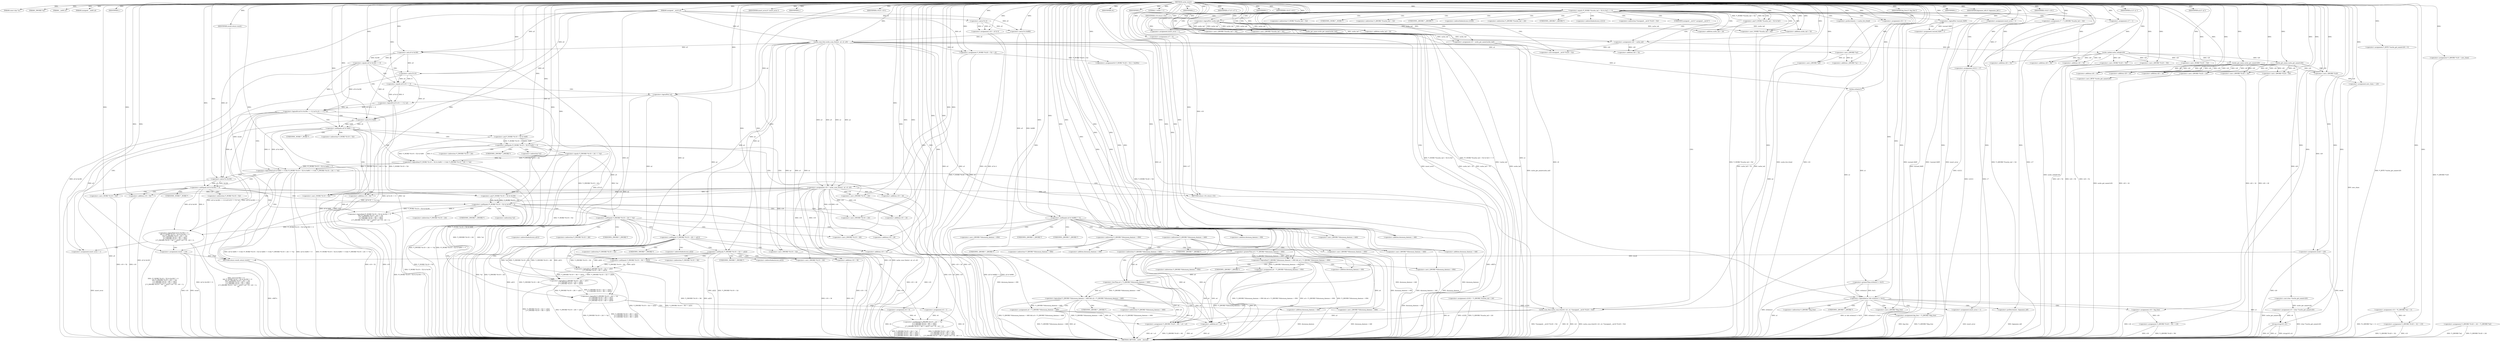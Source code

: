 digraph cache_insert {  
"1000113" [label = "(METHOD,cache_insert)" ]
"1000561" [label = "(METHOD_RETURN,__int64 __fastcall)" ]
"1000114" [label = "(PARAM,const char *a1)" ]
"1000115" [label = "(PARAM,_DWORD *a2)" ]
"1000116" [label = "(PARAM,__int64 a3)" ]
"1000117" [label = "(PARAM,unsigned __int64 a4)" ]
"1000118" [label = "(PARAM,unsigned __int16 a5)" ]
"1000132" [label = "(IDENTIFIER,L,)" ]
"1000133" [label = "(<operator>.assignment,v16 = a5 & 4)" ]
"1000135" [label = "(<operator>.and,a5 & 4)" ]
"1000138" [label = "(<operator>.assignment,v17 = 0)" ]
"1000142" [label = "(<operator>.notEquals,(a5 & 0x980) != 0)" ]
"1000143" [label = "(<operator>.and,a5 & 0x980)" ]
"1000149" [label = "(<operator>.logicalAnd,*(_QWORD *)(dnsmasq_daemon + 456) && a4 > *(_QWORD *)(dnsmasq_daemon + 456))" ]
"1000151" [label = "(<operator>.cast,(_QWORD *)(dnsmasq_daemon + 456))" ]
"1000153" [label = "(<operator>.addition,dnsmasq_daemon + 456)" ]
"1000156" [label = "(<operator>.greaterThan,a4 > *(_QWORD *)(dnsmasq_daemon + 456))" ]
"1000159" [label = "(<operator>.cast,(_QWORD *)(dnsmasq_daemon + 456))" ]
"1000161" [label = "(<operator>.addition,dnsmasq_daemon + 456)" ]
"1000164" [label = "(<operator>.assignment,a4 = *(_QWORD *)(dnsmasq_daemon + 456))" ]
"1000167" [label = "(<operator>.cast,(_QWORD *)(dnsmasq_daemon + 456))" ]
"1000169" [label = "(<operator>.addition,dnsmasq_daemon + 456)" ]
"1000173" [label = "(<operator>.logicalAnd,*(_QWORD *)(dnsmasq_daemon + 448) && a4 < *(_QWORD *)(dnsmasq_daemon + 448))" ]
"1000175" [label = "(<operator>.cast,(_QWORD *)(dnsmasq_daemon + 448))" ]
"1000177" [label = "(<operator>.addition,dnsmasq_daemon + 448)" ]
"1000180" [label = "(<operator>.lessThan,a4 < *(_QWORD *)(dnsmasq_daemon + 448))" ]
"1000183" [label = "(<operator>.cast,(_QWORD *)(dnsmasq_daemon + 448))" ]
"1000185" [label = "(<operator>.addition,dnsmasq_daemon + 448)" ]
"1000188" [label = "(<operator>.assignment,a4 = *(_QWORD *)(dnsmasq_daemon + 448))" ]
"1000191" [label = "(<operator>.cast,(_QWORD *)(dnsmasq_daemon + 448))" ]
"1000193" [label = "(<operator>.addition,dnsmasq_daemon + 448)" ]
"1000197" [label = "(IDENTIFIER,insert_error,if ( insert_error ))" ]
"1000198" [label = "(IDENTIFIER,L,)" ]
"1000199" [label = "(<operator>.assignment,v19 = cache_scan_free(a1, a2, a3, a5))" ]
"1000201" [label = "(cache_scan_free,cache_scan_free(a1, a2, a3, a5))" ]
"1000207" [label = "(IDENTIFIER,v19,if ( v19 ))" ]
"1000210" [label = "(<operator>.logicalOr,(a5 & 0x180) == 0 || (a5 & 8) == 0 || !a2)" ]
"1000211" [label = "(<operator>.equals,(a5 & 0x180) == 0)" ]
"1000212" [label = "(<operator>.and,a5 & 0x180)" ]
"1000216" [label = "(<operator>.logicalOr,(a5 & 8) == 0 || !a2)" ]
"1000217" [label = "(<operator>.equals,(a5 & 8) == 0)" ]
"1000218" [label = "(<operator>.and,a5 & 8)" ]
"1000222" [label = "(<operator>.logicalNot,!a2)" ]
"1000226" [label = "(<operator>.logicalAnd,(a5 & 0x80) != 0 && (*(_WORD *)(v19 + 52) & 0x80) != 0 && *(_DWORD *)(v19 + 24) == *a2)" ]
"1000227" [label = "(<operator>.notEquals,(a5 & 0x80) != 0)" ]
"1000228" [label = "(<operator>.and,a5 & 0x80)" ]
"1000232" [label = "(<operator>.logicalAnd,(*(_WORD *)(v19 + 52) & 0x80) != 0 && *(_DWORD *)(v19 + 24) == *a2)" ]
"1000233" [label = "(<operator>.notEquals,(*(_WORD *)(v19 + 52) & 0x80) != 0)" ]
"1000234" [label = "(<operator>.and,*(_WORD *)(v19 + 52) & 0x80)" ]
"1000236" [label = "(<operator>.cast,(_WORD *)(v19 + 52))" ]
"1000238" [label = "(<operator>.addition,v19 + 52)" ]
"1000243" [label = "(<operator>.equals,*(_DWORD *)(v19 + 24) == *a2)" ]
"1000245" [label = "(<operator>.cast,(_DWORD *)(v19 + 24))" ]
"1000247" [label = "(<operator>.addition,v19 + 24)" ]
"1000252" [label = "(RETURN,return v19;,return v19;)" ]
"1000253" [label = "(IDENTIFIER,v19,return v19;)" ]
"1000255" [label = "(<operator>.logicalAnd,(a5 & 0x100) != 0\n      && (*(_WORD *)(v19 + 52) & 0x100) != 0\n      && (*(_DWORD *)(v19 + 24) != *a2\n       || *(_DWORD *)(v19 + 28) != a2[1]\n       || *(_DWORD *)(v19 + 32) != a2[2]\n       || *(_DWORD *)(v19 + 36) != a2[3] ? (v6 = 0) : (v6 = 1),\n          v6))" ]
"1000256" [label = "(<operator>.notEquals,(a5 & 0x100) != 0)" ]
"1000257" [label = "(<operator>.and,a5 & 0x100)" ]
"1000261" [label = "(<operator>.logicalAnd,(*(_WORD *)(v19 + 52) & 0x100) != 0\n      && (*(_DWORD *)(v19 + 24) != *a2\n       || *(_DWORD *)(v19 + 28) != a2[1]\n       || *(_DWORD *)(v19 + 32) != a2[2]\n       || *(_DWORD *)(v19 + 36) != a2[3] ? (v6 = 0) : (v6 = 1),\n          v6))" ]
"1000262" [label = "(<operator>.notEquals,(*(_WORD *)(v19 + 52) & 0x100) != 0)" ]
"1000263" [label = "(<operator>.and,*(_WORD *)(v19 + 52) & 0x100)" ]
"1000265" [label = "(<operator>.cast,(_WORD *)(v19 + 52))" ]
"1000267" [label = "(<operator>.addition,v19 + 52)" ]
"1000273" [label = "(<operator>.conditional,*(_DWORD *)(v19 + 24) != *a2\n       || *(_DWORD *)(v19 + 28) != a2[1]\n       || *(_DWORD *)(v19 + 32) != a2[2]\n       || *(_DWORD *)(v19 + 36) != a2[3] ? (v6 = 0) : (v6 = 1))" ]
"1000274" [label = "(<operator>.logicalOr,*(_DWORD *)(v19 + 24) != *a2\n       || *(_DWORD *)(v19 + 28) != a2[1]\n       || *(_DWORD *)(v19 + 32) != a2[2]\n       || *(_DWORD *)(v19 + 36) != a2[3])" ]
"1000275" [label = "(<operator>.notEquals,*(_DWORD *)(v19 + 24) != *a2)" ]
"1000277" [label = "(<operator>.cast,(_DWORD *)(v19 + 24))" ]
"1000279" [label = "(<operator>.addition,v19 + 24)" ]
"1000284" [label = "(<operator>.logicalOr,*(_DWORD *)(v19 + 28) != a2[1]\n       || *(_DWORD *)(v19 + 32) != a2[2]\n       || *(_DWORD *)(v19 + 36) != a2[3])" ]
"1000285" [label = "(<operator>.notEquals,*(_DWORD *)(v19 + 28) != a2[1])" ]
"1000287" [label = "(<operator>.cast,(_DWORD *)(v19 + 28))" ]
"1000289" [label = "(<operator>.addition,v19 + 28)" ]
"1000295" [label = "(<operator>.logicalOr,*(_DWORD *)(v19 + 32) != a2[2]\n       || *(_DWORD *)(v19 + 36) != a2[3])" ]
"1000296" [label = "(<operator>.notEquals,*(_DWORD *)(v19 + 32) != a2[2])" ]
"1000298" [label = "(<operator>.cast,(_DWORD *)(v19 + 32))" ]
"1000300" [label = "(<operator>.addition,v19 + 32)" ]
"1000306" [label = "(<operator>.notEquals,*(_DWORD *)(v19 + 36) != a2[3])" ]
"1000308" [label = "(<operator>.cast,(_DWORD *)(v19 + 36))" ]
"1000310" [label = "(<operator>.addition,v19 + 36)" ]
"1000316" [label = "(<operator>.assignment,v6 = 0)" ]
"1000319" [label = "(<operator>.assignment,v6 = 1)" ]
"1000322" [label = "(IDENTIFIER,v6,)" ]
"1000324" [label = "(<operator>.assignment,result = v19)" ]
"1000330" [label = "(<operator>.assignment,insert_error = 1)" ]
"1000333" [label = "(IDENTIFIER,L,)" ]
"1000337" [label = "(LITERAL,1,while ( 1 ))" ]
"1000339" [label = "(<operator>.assignment,v20 = cache_tail)" ]
"1000343" [label = "(<operator>.logicalNot,!cache_tail)" ]
"1000346" [label = "(<operator>.assignment,insert_error = 1)" ]
"1000349" [label = "(IDENTIFIER,L,)" ]
"1000351" [label = "(<operator>.equals,(*(_WORD *)(cache_tail + 52) & 0xC) == 0)" ]
"1000352" [label = "(<operator>.and,*(_WORD *)(cache_tail + 52) & 0xC)" ]
"1000354" [label = "(<operator>.cast,(_WORD *)(cache_tail + 52))" ]
"1000356" [label = "(<operator>.addition,cache_tail + 52)" ]
"1000363" [label = "(IDENTIFIER,v17,if ( v17 ))" ]
"1000366" [label = "(<operator>.logicalNot,!warned_9285)" ]
"1000369" [label = "(<operator>.assignment,warned_9285 = 1)" ]
"1000372" [label = "(<operator>.assignment,insert_error = 1)" ]
"1000375" [label = "(IDENTIFIER,L,)" ]
"1000377" [label = "(IDENTIFIER,v16,if ( v16 ))" ]
"1000379" [label = "(<operator>.assignment,v7 = *(_QWORD *)(cache_tail + 32))" ]
"1000382" [label = "(<operator>.cast,(_QWORD *)(cache_tail + 32))" ]
"1000384" [label = "(<operator>.addition,cache_tail + 32)" ]
"1000387" [label = "(<operator>.assignment,v21[0] = *(_QWORD *)(cache_tail + 24))" ]
"1000392" [label = "(<operator>.cast,(_QWORD *)(cache_tail + 24))" ]
"1000394" [label = "(<operator>.addition,cache_tail + 24)" ]
"1000397" [label = "(<operator>.assignment,v21[1] = v7)" ]
"1000402" [label = "(<operator>.assignment,v17 = 1)" ]
"1000405" [label = "(<operator>.assignment,v8 = cache_get_name(cache_tail))" ]
"1000407" [label = "(cache_get_name,cache_get_name(cache_tail))" ]
"1000409" [label = "(cache_scan_free,cache_scan_free(v8, v21, a3, *(unsigned __int16 *)(v20 + 52)))" ]
"1000414" [label = "(<operator>.cast,(unsigned __int16 *)(v20 + 52))" ]
"1000416" [label = "(<operator>.addition,v20 + 52)" ]
"1000419" [label = "(<operator>.preIncrement,++cache_live_freed)" ]
"1000423" [label = "(<operator>.assignment,v16 = 1)" ]
"1000427" [label = "(<operator>.logicalAnd,a1 && strlen(a1) > 0x31)" ]
"1000429" [label = "(<operator>.greaterThan,strlen(a1) > 0x31)" ]
"1000430" [label = "(strlen,strlen(a1))" ]
"1000435" [label = "(IDENTIFIER,big_free,if ( big_free ))" ]
"1000437" [label = "(<operator>.assignment,v18 = big_free)" ]
"1000440" [label = "(<operator>.assignment,big_free = *(_QWORD *)big_free)" ]
"1000443" [label = "(<operator>.cast,(_QWORD *)big_free)" ]
"1000449" [label = "(<operator>.assignment,insert_error = 1)" ]
"1000452" [label = "(IDENTIFIER,L,)" ]
"1000454" [label = "(IDENTIFIER,bignames_left,if ( bignames_left ))" ]
"1000455" [label = "(<operator>.preDecrement,--bignames_left)" ]
"1000457" [label = "(cache_unlink,cache_unlink(v20))" ]
"1000459" [label = "(<operator>.assignment,*(_WORD *)(v20 + 52) = a5)" ]
"1000461" [label = "(<operator>.cast,(_WORD *)(v20 + 52))" ]
"1000463" [label = "(<operator>.addition,v20 + 52)" ]
"1000468" [label = "(IDENTIFIER,v18,if ( v18 ))" ]
"1000470" [label = "(<operator>.assignment,*(_QWORD *)(v20 + 56) = v18)" ]
"1000472" [label = "(<operator>.cast,(_QWORD *)(v20 + 56))" ]
"1000474" [label = "(<operator>.addition,v20 + 56)" ]
"1000478" [label = "(<operators>.assignmentOr,*(_WORD *)(v20 + 52) |= 0x200u)" ]
"1000480" [label = "(<operator>.cast,(_WORD *)(v20 + 52))" ]
"1000482" [label = "(<operator>.addition,v20 + 52)" ]
"1000487" [label = "(IDENTIFIER,a1,if ( a1 ))" ]
"1000489" [label = "(<operator>.assignment,v9 = (char *)cache_get_name(v20))" ]
"1000491" [label = "(<operator>.cast,(char *)cache_get_name(v20))" ]
"1000493" [label = "(cache_get_name,cache_get_name(v20))" ]
"1000495" [label = "(strcpy,strcpy(v9, a1))" ]
"1000500" [label = "(<operator>.assignment,*(_BYTE *)cache_get_name(v20) = 0)" ]
"1000502" [label = "(<operator>.cast,(_BYTE *)cache_get_name(v20))" ]
"1000504" [label = "(cache_get_name,cache_get_name(v20))" ]
"1000508" [label = "(IDENTIFIER,a2,if ( a2 ))" ]
"1000510" [label = "(<operator>.assignment,v10 = *((_QWORD *)a2 + 1))" ]
"1000513" [label = "(<operator>.addition,(_QWORD *)a2 + 1)" ]
"1000514" [label = "(<operator>.cast,(_QWORD *)a2)" ]
"1000518" [label = "(<operator>.assignment,*(_QWORD *)(v20 + 24) = *(_QWORD *)a2)" ]
"1000520" [label = "(<operator>.cast,(_QWORD *)(v20 + 24))" ]
"1000522" [label = "(<operator>.addition,v20 + 24)" ]
"1000526" [label = "(<operator>.cast,(_QWORD *)a2)" ]
"1000529" [label = "(<operator>.assignment,*(_QWORD *)(v20 + 32) = v10)" ]
"1000531" [label = "(<operator>.cast,(_QWORD *)(v20 + 32))" ]
"1000533" [label = "(<operator>.addition,v20 + 32)" ]
"1000537" [label = "(<operator>.assignment,*(_QWORD *)(v20 + 40) = a4 + a3)" ]
"1000539" [label = "(<operator>.cast,(_QWORD *)(v20 + 40))" ]
"1000541" [label = "(<operator>.addition,v20 + 40)" ]
"1000544" [label = "(<operator>.addition,a4 + a3)" ]
"1000547" [label = "(<operator>.assignment,*(_QWORD *)v20 = new_chain)" ]
"1000549" [label = "(<operator>.cast,(_QWORD *)v20)" ]
"1000553" [label = "(<operator>.assignment,new_chain = v20)" ]
"1000556" [label = "(<operator>.assignment,result = v20)" ]
"1000559" [label = "(RETURN,return result;,return result;)" ]
"1000560" [label = "(IDENTIFIER,result,return result;)" ]
"1000150" [label = "(<operator>.indirection,*(_QWORD *)(dnsmasq_daemon + 456))" ]
"1000152" [label = "(UNKNOWN,_QWORD *,_QWORD *)" ]
"1000158" [label = "(<operator>.indirection,*(_QWORD *)(dnsmasq_daemon + 456))" ]
"1000160" [label = "(UNKNOWN,_QWORD *,_QWORD *)" ]
"1000166" [label = "(<operator>.indirection,*(_QWORD *)(dnsmasq_daemon + 456))" ]
"1000168" [label = "(UNKNOWN,_QWORD *,_QWORD *)" ]
"1000174" [label = "(<operator>.indirection,*(_QWORD *)(dnsmasq_daemon + 448))" ]
"1000176" [label = "(UNKNOWN,_QWORD *,_QWORD *)" ]
"1000182" [label = "(<operator>.indirection,*(_QWORD *)(dnsmasq_daemon + 448))" ]
"1000184" [label = "(UNKNOWN,_QWORD *,_QWORD *)" ]
"1000190" [label = "(<operator>.indirection,*(_QWORD *)(dnsmasq_daemon + 448))" ]
"1000192" [label = "(UNKNOWN,_QWORD *,_QWORD *)" ]
"1000235" [label = "(<operator>.indirection,*(_WORD *)(v19 + 52))" ]
"1000237" [label = "(UNKNOWN,_WORD *,_WORD *)" ]
"1000244" [label = "(<operator>.indirection,*(_DWORD *)(v19 + 24))" ]
"1000246" [label = "(UNKNOWN,_DWORD *,_DWORD *)" ]
"1000250" [label = "(<operator>.indirection,*a2)" ]
"1000264" [label = "(<operator>.indirection,*(_WORD *)(v19 + 52))" ]
"1000266" [label = "(UNKNOWN,_WORD *,_WORD *)" ]
"1000276" [label = "(<operator>.indirection,*(_DWORD *)(v19 + 24))" ]
"1000278" [label = "(UNKNOWN,_DWORD *,_DWORD *)" ]
"1000282" [label = "(<operator>.indirection,*a2)" ]
"1000286" [label = "(<operator>.indirection,*(_DWORD *)(v19 + 28))" ]
"1000288" [label = "(UNKNOWN,_DWORD *,_DWORD *)" ]
"1000292" [label = "(<operator>.indirectIndexAccess,a2[1])" ]
"1000297" [label = "(<operator>.indirection,*(_DWORD *)(v19 + 32))" ]
"1000299" [label = "(UNKNOWN,_DWORD *,_DWORD *)" ]
"1000303" [label = "(<operator>.indirectIndexAccess,a2[2])" ]
"1000307" [label = "(<operator>.indirection,*(_DWORD *)(v19 + 36))" ]
"1000309" [label = "(UNKNOWN,_DWORD *,_DWORD *)" ]
"1000313" [label = "(<operator>.indirectIndexAccess,a2[3])" ]
"1000353" [label = "(<operator>.indirection,*(_WORD *)(cache_tail + 52))" ]
"1000355" [label = "(UNKNOWN,_WORD *,_WORD *)" ]
"1000381" [label = "(<operator>.indirection,*(_QWORD *)(cache_tail + 32))" ]
"1000383" [label = "(UNKNOWN,_QWORD *,_QWORD *)" ]
"1000388" [label = "(<operator>.indirectIndexAccess,v21[0])" ]
"1000391" [label = "(<operator>.indirection,*(_QWORD *)(cache_tail + 24))" ]
"1000393" [label = "(UNKNOWN,_QWORD *,_QWORD *)" ]
"1000398" [label = "(<operator>.indirectIndexAccess,v21[1])" ]
"1000413" [label = "(<operator>.indirection,*(unsigned __int16 *)(v20 + 52))" ]
"1000415" [label = "(UNKNOWN,unsigned __int16 *,unsigned __int16 *)" ]
"1000442" [label = "(<operator>.indirection,*(_QWORD *)big_free)" ]
"1000444" [label = "(UNKNOWN,_QWORD *,_QWORD *)" ]
  "1000559" -> "1000561"  [ label = "DDG: <RET>"] 
  "1000252" -> "1000561"  [ label = "DDG: <RET>"] 
  "1000211" -> "1000561"  [ label = "DDG: a5 & 0x180"] 
  "1000180" -> "1000561"  [ label = "DDG: a4"] 
  "1000529" -> "1000561"  [ label = "DDG: *(_QWORD *)(v20 + 32)"] 
  "1000287" -> "1000561"  [ label = "DDG: v19 + 28"] 
  "1000232" -> "1000561"  [ label = "DDG: *(_DWORD *)(v19 + 24) == *a2"] 
  "1000159" -> "1000561"  [ label = "DDG: dnsmasq_daemon + 456"] 
  "1000265" -> "1000561"  [ label = "DDG: v19 + 52"] 
  "1000217" -> "1000561"  [ label = "DDG: a5 & 8"] 
  "1000142" -> "1000561"  [ label = "DDG: a5 & 0x980"] 
  "1000470" -> "1000561"  [ label = "DDG: v18"] 
  "1000495" -> "1000561"  [ label = "DDG: strcpy(v9, a1)"] 
  "1000193" -> "1000561"  [ label = "DDG: dnsmasq_daemon"] 
  "1000531" -> "1000561"  [ label = "DDG: v20 + 32"] 
  "1000423" -> "1000561"  [ label = "DDG: v16"] 
  "1000392" -> "1000561"  [ label = "DDG: cache_tail + 24"] 
  "1000199" -> "1000561"  [ label = "DDG: v19"] 
  "1000284" -> "1000561"  [ label = "DDG: *(_DWORD *)(v19 + 32) != a2[2]\n       || *(_DWORD *)(v19 + 36) != a2[3]"] 
  "1000529" -> "1000561"  [ label = "DDG: v10"] 
  "1000405" -> "1000561"  [ label = "DDG: cache_get_name(cache_tail)"] 
  "1000351" -> "1000561"  [ label = "DDG: *(_WORD *)(cache_tail + 52) & 0xC"] 
  "1000201" -> "1000561"  [ label = "DDG: a2"] 
  "1000138" -> "1000561"  [ label = "DDG: v17"] 
  "1000306" -> "1000561"  [ label = "DDG: *(_DWORD *)(v19 + 36)"] 
  "1000495" -> "1000561"  [ label = "DDG: v9"] 
  "1000518" -> "1000561"  [ label = "DDG: *(_QWORD *)a2"] 
  "1000222" -> "1000561"  [ label = "DDG: a2"] 
  "1000324" -> "1000561"  [ label = "DDG: result"] 
  "1000188" -> "1000561"  [ label = "DDG: a4"] 
  "1000164" -> "1000561"  [ label = "DDG: *(_QWORD *)(dnsmasq_daemon + 456)"] 
  "1000243" -> "1000561"  [ label = "DDG: *(_DWORD *)(v19 + 24)"] 
  "1000419" -> "1000561"  [ label = "DDG: cache_live_freed"] 
  "1000238" -> "1000561"  [ label = "DDG: v19"] 
  "1000510" -> "1000561"  [ label = "DDG: *((_QWORD *)a2 + 1)"] 
  "1000352" -> "1000561"  [ label = "DDG: *(_WORD *)(cache_tail + 52)"] 
  "1000547" -> "1000561"  [ label = "DDG: *(_QWORD *)v20"] 
  "1000173" -> "1000561"  [ label = "DDG: *(_QWORD *)(dnsmasq_daemon + 448)"] 
  "1000232" -> "1000561"  [ label = "DDG: (*(_WORD *)(v19 + 52) & 0x80) != 0"] 
  "1000537" -> "1000561"  [ label = "DDG: a4 + a3"] 
  "1000537" -> "1000561"  [ label = "DDG: *(_QWORD *)(v20 + 40)"] 
  "1000142" -> "1000561"  [ label = "DDG: (a5 & 0x980) != 0"] 
  "1000212" -> "1000561"  [ label = "DDG: a5"] 
  "1000118" -> "1000561"  [ label = "DDG: a5"] 
  "1000351" -> "1000561"  [ label = "DDG: (*(_WORD *)(cache_tail + 52) & 0xC) == 0"] 
  "1000257" -> "1000561"  [ label = "DDG: a5"] 
  "1000156" -> "1000561"  [ label = "DDG: a4"] 
  "1000177" -> "1000561"  [ label = "DDG: dnsmasq_daemon"] 
  "1000210" -> "1000561"  [ label = "DDG: (a5 & 0x180) == 0"] 
  "1000397" -> "1000561"  [ label = "DDG: v7"] 
  "1000306" -> "1000561"  [ label = "DDG: a2[3]"] 
  "1000216" -> "1000561"  [ label = "DDG: (a5 & 8) == 0"] 
  "1000228" -> "1000561"  [ label = "DDG: a5"] 
  "1000289" -> "1000561"  [ label = "DDG: v19"] 
  "1000480" -> "1000561"  [ label = "DDG: v20 + 52"] 
  "1000233" -> "1000561"  [ label = "DDG: *(_WORD *)(v19 + 52) & 0x80"] 
  "1000255" -> "1000561"  [ label = "DDG: (a5 & 0x100) != 0"] 
  "1000354" -> "1000561"  [ label = "DDG: cache_tail + 52"] 
  "1000319" -> "1000561"  [ label = "DDG: v6"] 
  "1000382" -> "1000561"  [ label = "DDG: cache_tail + 32"] 
  "1000273" -> "1000561"  [ label = "DDG: *(_DWORD *)(v19 + 24) != *a2\n       || *(_DWORD *)(v19 + 28) != a2[1]\n       || *(_DWORD *)(v19 + 32) != a2[2]\n       || *(_DWORD *)(v19 + 36) != a2[3]"] 
  "1000133" -> "1000561"  [ label = "DDG: v16"] 
  "1000544" -> "1000561"  [ label = "DDG: a3"] 
  "1000295" -> "1000561"  [ label = "DDG: *(_DWORD *)(v19 + 32) != a2[2]"] 
  "1000500" -> "1000561"  [ label = "DDG: *(_BYTE *)cache_get_name(v20)"] 
  "1000440" -> "1000561"  [ label = "DDG: *(_QWORD *)big_free"] 
  "1000437" -> "1000561"  [ label = "DDG: v18"] 
  "1000300" -> "1000561"  [ label = "DDG: v19"] 
  "1000387" -> "1000561"  [ label = "DDG: *(_QWORD *)(cache_tail + 24)"] 
  "1000369" -> "1000561"  [ label = "DDG: warned_9285"] 
  "1000457" -> "1000561"  [ label = "DDG: cache_unlink(v20)"] 
  "1000226" -> "1000561"  [ label = "DDG: (a5 & 0x80) != 0 && (*(_WORD *)(v19 + 52) & 0x80) != 0 && *(_DWORD *)(v19 + 24) == *a2"] 
  "1000243" -> "1000561"  [ label = "DDG: *a2"] 
  "1000226" -> "1000561"  [ label = "DDG: (a5 & 0x80) != 0"] 
  "1000151" -> "1000561"  [ label = "DDG: dnsmasq_daemon + 456"] 
  "1000267" -> "1000561"  [ label = "DDG: v19"] 
  "1000556" -> "1000561"  [ label = "DDG: v20"] 
  "1000285" -> "1000561"  [ label = "DDG: a2[1]"] 
  "1000149" -> "1000561"  [ label = "DDG: *(_QWORD *)(dnsmasq_daemon + 456)"] 
  "1000149" -> "1000561"  [ label = "DDG: *(_QWORD *)(dnsmasq_daemon + 456) && a4 > *(_QWORD *)(dnsmasq_daemon + 456)"] 
  "1000173" -> "1000561"  [ label = "DDG: a4 < *(_QWORD *)(dnsmasq_daemon + 448)"] 
  "1000308" -> "1000561"  [ label = "DDG: v19 + 36"] 
  "1000201" -> "1000561"  [ label = "DDG: a3"] 
  "1000275" -> "1000561"  [ label = "DDG: *a2"] 
  "1000245" -> "1000561"  [ label = "DDG: v19 + 24"] 
  "1000520" -> "1000561"  [ label = "DDG: v20 + 24"] 
  "1000188" -> "1000561"  [ label = "DDG: *(_QWORD *)(dnsmasq_daemon + 448)"] 
  "1000526" -> "1000561"  [ label = "DDG: a2"] 
  "1000402" -> "1000561"  [ label = "DDG: v17"] 
  "1000409" -> "1000561"  [ label = "DDG: v8"] 
  "1000262" -> "1000561"  [ label = "DDG: *(_WORD *)(v19 + 52) & 0x100"] 
  "1000449" -> "1000561"  [ label = "DDG: insert_error"] 
  "1000366" -> "1000561"  [ label = "DDG: warned_9285"] 
  "1000226" -> "1000561"  [ label = "DDG: (*(_WORD *)(v19 + 52) & 0x80) != 0 && *(_DWORD *)(v19 + 24) == *a2"] 
  "1000255" -> "1000561"  [ label = "DDG: (a5 & 0x100) != 0\n      && (*(_WORD *)(v19 + 52) & 0x100) != 0\n      && (*(_DWORD *)(v19 + 24) != *a2\n       || *(_DWORD *)(v19 + 28) != a2[1]\n       || *(_DWORD *)(v19 + 32) != a2[2]\n       || *(_DWORD *)(v19 + 36) != a2[3] ? (v6 = 0) : (v6 = 1),\n          v6)"] 
  "1000183" -> "1000561"  [ label = "DDG: dnsmasq_daemon + 448"] 
  "1000216" -> "1000561"  [ label = "DDG: !a2"] 
  "1000191" -> "1000561"  [ label = "DDG: dnsmasq_daemon + 448"] 
  "1000277" -> "1000561"  [ label = "DDG: v19 + 24"] 
  "1000461" -> "1000561"  [ label = "DDG: v20 + 52"] 
  "1000274" -> "1000561"  [ label = "DDG: *(_DWORD *)(v19 + 24) != *a2"] 
  "1000255" -> "1000561"  [ label = "DDG: (*(_WORD *)(v19 + 52) & 0x100) != 0\n      && (*(_DWORD *)(v19 + 24) != *a2\n       || *(_DWORD *)(v19 + 28) != a2[1]\n       || *(_DWORD *)(v19 + 32) != a2[2]\n       || *(_DWORD *)(v19 + 36) != a2[3] ? (v6 = 0) : (v6 = 1),\n          v6)"] 
  "1000247" -> "1000561"  [ label = "DDG: v19"] 
  "1000343" -> "1000561"  [ label = "DDG: !cache_tail"] 
  "1000366" -> "1000561"  [ label = "DDG: !warned_9285"] 
  "1000285" -> "1000561"  [ label = "DDG: *(_DWORD *)(v19 + 28)"] 
  "1000440" -> "1000561"  [ label = "DDG: big_free"] 
  "1000296" -> "1000561"  [ label = "DDG: a2[2]"] 
  "1000539" -> "1000561"  [ label = "DDG: v20 + 40"] 
  "1000310" -> "1000561"  [ label = "DDG: v19"] 
  "1000316" -> "1000561"  [ label = "DDG: v6"] 
  "1000409" -> "1000561"  [ label = "DDG: v21"] 
  "1000256" -> "1000561"  [ label = "DDG: a5 & 0x100"] 
  "1000407" -> "1000561"  [ label = "DDG: cache_tail"] 
  "1000387" -> "1000561"  [ label = "DDG: v21[0]"] 
  "1000518" -> "1000561"  [ label = "DDG: *(_QWORD *)(v20 + 24)"] 
  "1000478" -> "1000561"  [ label = "DDG: *(_WORD *)(v20 + 52)"] 
  "1000489" -> "1000561"  [ label = "DDG: (char *)cache_get_name(v20)"] 
  "1000502" -> "1000561"  [ label = "DDG: cache_get_name(v20)"] 
  "1000397" -> "1000561"  [ label = "DDG: v21[1]"] 
  "1000133" -> "1000561"  [ label = "DDG: a5 & 4"] 
  "1000279" -> "1000561"  [ label = "DDG: v19"] 
  "1000149" -> "1000561"  [ label = "DDG: a4 > *(_QWORD *)(dnsmasq_daemon + 456)"] 
  "1000295" -> "1000561"  [ label = "DDG: *(_DWORD *)(v19 + 36) != a2[3]"] 
  "1000556" -> "1000561"  [ label = "DDG: result"] 
  "1000298" -> "1000561"  [ label = "DDG: v19 + 32"] 
  "1000199" -> "1000561"  [ label = "DDG: cache_scan_free(a1, a2, a3, a5)"] 
  "1000227" -> "1000561"  [ label = "DDG: a5 & 0x80"] 
  "1000273" -> "1000561"  [ label = "DDG: *(_DWORD *)(v19 + 24) != *a2\n       || *(_DWORD *)(v19 + 28) != a2[1]\n       || *(_DWORD *)(v19 + 32) != a2[2]\n       || *(_DWORD *)(v19 + 36) != a2[3] ? (v6 = 0) : (v6 = 1)"] 
  "1000175" -> "1000561"  [ label = "DDG: dnsmasq_daemon + 448"] 
  "1000427" -> "1000561"  [ label = "DDG: a1"] 
  "1000167" -> "1000561"  [ label = "DDG: dnsmasq_daemon + 456"] 
  "1000409" -> "1000561"  [ label = "DDG: cache_scan_free(v8, v21, a3, *(unsigned __int16 *)(v20 + 52))"] 
  "1000346" -> "1000561"  [ label = "DDG: insert_error"] 
  "1000263" -> "1000561"  [ label = "DDG: *(_WORD *)(v19 + 52)"] 
  "1000491" -> "1000561"  [ label = "DDG: cache_get_name(v20)"] 
  "1000553" -> "1000561"  [ label = "DDG: new_chain"] 
  "1000210" -> "1000561"  [ label = "DDG: (a5 & 8) == 0 || !a2"] 
  "1000356" -> "1000561"  [ label = "DDG: cache_tail"] 
  "1000210" -> "1000561"  [ label = "DDG: (a5 & 0x180) == 0 || (a5 & 8) == 0 || !a2"] 
  "1000274" -> "1000561"  [ label = "DDG: *(_DWORD *)(v19 + 28) != a2[1]\n       || *(_DWORD *)(v19 + 32) != a2[2]\n       || *(_DWORD *)(v19 + 36) != a2[3]"] 
  "1000236" -> "1000561"  [ label = "DDG: v19 + 52"] 
  "1000429" -> "1000561"  [ label = "DDG: strlen(a1)"] 
  "1000173" -> "1000561"  [ label = "DDG: *(_QWORD *)(dnsmasq_daemon + 448) && a4 < *(_QWORD *)(dnsmasq_daemon + 448)"] 
  "1000544" -> "1000561"  [ label = "DDG: a4"] 
  "1000495" -> "1000561"  [ label = "DDG: a1"] 
  "1000409" -> "1000561"  [ label = "DDG: *(unsigned __int16 *)(v20 + 52)"] 
  "1000472" -> "1000561"  [ label = "DDG: v20 + 56"] 
  "1000459" -> "1000561"  [ label = "DDG: a5"] 
  "1000324" -> "1000561"  [ label = "DDG: v19"] 
  "1000372" -> "1000561"  [ label = "DDG: insert_error"] 
  "1000275" -> "1000561"  [ label = "DDG: *(_DWORD *)(v19 + 24)"] 
  "1000201" -> "1000561"  [ label = "DDG: a1"] 
  "1000296" -> "1000561"  [ label = "DDG: *(_DWORD *)(v19 + 32)"] 
  "1000261" -> "1000561"  [ label = "DDG: (*(_WORD *)(v19 + 52) & 0x100) != 0"] 
  "1000379" -> "1000561"  [ label = "DDG: *(_QWORD *)(cache_tail + 32)"] 
  "1000455" -> "1000561"  [ label = "DDG: bignames_left"] 
  "1000470" -> "1000561"  [ label = "DDG: *(_QWORD *)(v20 + 56)"] 
  "1000427" -> "1000561"  [ label = "DDG: a1 && strlen(a1) > 0x31"] 
  "1000427" -> "1000561"  [ label = "DDG: strlen(a1) > 0x31"] 
  "1000164" -> "1000561"  [ label = "DDG: a4"] 
  "1000218" -> "1000561"  [ label = "DDG: a5"] 
  "1000185" -> "1000561"  [ label = "DDG: dnsmasq_daemon"] 
  "1000459" -> "1000561"  [ label = "DDG: *(_WORD *)(v20 + 52)"] 
  "1000234" -> "1000561"  [ label = "DDG: *(_WORD *)(v19 + 52)"] 
  "1000284" -> "1000561"  [ label = "DDG: *(_DWORD *)(v19 + 28) != a2[1]"] 
  "1000330" -> "1000561"  [ label = "DDG: insert_error"] 
  "1000113" -> "1000114"  [ label = "DDG: "] 
  "1000113" -> "1000115"  [ label = "DDG: "] 
  "1000113" -> "1000116"  [ label = "DDG: "] 
  "1000113" -> "1000117"  [ label = "DDG: "] 
  "1000113" -> "1000118"  [ label = "DDG: "] 
  "1000113" -> "1000132"  [ label = "DDG: "] 
  "1000135" -> "1000133"  [ label = "DDG: a5"] 
  "1000135" -> "1000133"  [ label = "DDG: 4"] 
  "1000113" -> "1000133"  [ label = "DDG: "] 
  "1000118" -> "1000135"  [ label = "DDG: a5"] 
  "1000113" -> "1000135"  [ label = "DDG: "] 
  "1000113" -> "1000138"  [ label = "DDG: "] 
  "1000143" -> "1000142"  [ label = "DDG: a5"] 
  "1000143" -> "1000142"  [ label = "DDG: 0x980"] 
  "1000135" -> "1000143"  [ label = "DDG: a5"] 
  "1000118" -> "1000143"  [ label = "DDG: a5"] 
  "1000113" -> "1000143"  [ label = "DDG: "] 
  "1000113" -> "1000142"  [ label = "DDG: "] 
  "1000156" -> "1000149"  [ label = "DDG: *(_QWORD *)(dnsmasq_daemon + 456)"] 
  "1000113" -> "1000151"  [ label = "DDG: "] 
  "1000113" -> "1000153"  [ label = "DDG: "] 
  "1000156" -> "1000149"  [ label = "DDG: a4"] 
  "1000113" -> "1000156"  [ label = "DDG: "] 
  "1000113" -> "1000159"  [ label = "DDG: "] 
  "1000113" -> "1000161"  [ label = "DDG: "] 
  "1000149" -> "1000164"  [ label = "DDG: *(_QWORD *)(dnsmasq_daemon + 456)"] 
  "1000113" -> "1000164"  [ label = "DDG: "] 
  "1000113" -> "1000167"  [ label = "DDG: "] 
  "1000113" -> "1000169"  [ label = "DDG: "] 
  "1000180" -> "1000173"  [ label = "DDG: *(_QWORD *)(dnsmasq_daemon + 448)"] 
  "1000113" -> "1000175"  [ label = "DDG: "] 
  "1000113" -> "1000177"  [ label = "DDG: "] 
  "1000180" -> "1000173"  [ label = "DDG: a4"] 
  "1000156" -> "1000180"  [ label = "DDG: a4"] 
  "1000164" -> "1000180"  [ label = "DDG: a4"] 
  "1000113" -> "1000180"  [ label = "DDG: "] 
  "1000113" -> "1000183"  [ label = "DDG: "] 
  "1000113" -> "1000185"  [ label = "DDG: "] 
  "1000173" -> "1000188"  [ label = "DDG: *(_QWORD *)(dnsmasq_daemon + 448)"] 
  "1000113" -> "1000188"  [ label = "DDG: "] 
  "1000113" -> "1000191"  [ label = "DDG: "] 
  "1000113" -> "1000193"  [ label = "DDG: "] 
  "1000113" -> "1000197"  [ label = "DDG: "] 
  "1000113" -> "1000198"  [ label = "DDG: "] 
  "1000201" -> "1000199"  [ label = "DDG: a1"] 
  "1000201" -> "1000199"  [ label = "DDG: a2"] 
  "1000201" -> "1000199"  [ label = "DDG: a3"] 
  "1000201" -> "1000199"  [ label = "DDG: a5"] 
  "1000113" -> "1000199"  [ label = "DDG: "] 
  "1000113" -> "1000201"  [ label = "DDG: "] 
  "1000143" -> "1000201"  [ label = "DDG: a5"] 
  "1000118" -> "1000201"  [ label = "DDG: a5"] 
  "1000113" -> "1000207"  [ label = "DDG: "] 
  "1000211" -> "1000210"  [ label = "DDG: a5 & 0x180"] 
  "1000211" -> "1000210"  [ label = "DDG: 0"] 
  "1000212" -> "1000211"  [ label = "DDG: a5"] 
  "1000212" -> "1000211"  [ label = "DDG: 0x180"] 
  "1000201" -> "1000212"  [ label = "DDG: a5"] 
  "1000118" -> "1000212"  [ label = "DDG: a5"] 
  "1000113" -> "1000212"  [ label = "DDG: "] 
  "1000113" -> "1000211"  [ label = "DDG: "] 
  "1000216" -> "1000210"  [ label = "DDG: (a5 & 8) == 0"] 
  "1000216" -> "1000210"  [ label = "DDG: !a2"] 
  "1000217" -> "1000216"  [ label = "DDG: a5 & 8"] 
  "1000217" -> "1000216"  [ label = "DDG: 0"] 
  "1000218" -> "1000217"  [ label = "DDG: a5"] 
  "1000218" -> "1000217"  [ label = "DDG: 8"] 
  "1000212" -> "1000218"  [ label = "DDG: a5"] 
  "1000118" -> "1000218"  [ label = "DDG: a5"] 
  "1000113" -> "1000218"  [ label = "DDG: "] 
  "1000113" -> "1000217"  [ label = "DDG: "] 
  "1000222" -> "1000216"  [ label = "DDG: a2"] 
  "1000201" -> "1000222"  [ label = "DDG: a2"] 
  "1000113" -> "1000222"  [ label = "DDG: "] 
  "1000227" -> "1000226"  [ label = "DDG: a5 & 0x80"] 
  "1000227" -> "1000226"  [ label = "DDG: 0"] 
  "1000228" -> "1000227"  [ label = "DDG: a5"] 
  "1000228" -> "1000227"  [ label = "DDG: 0x80"] 
  "1000218" -> "1000228"  [ label = "DDG: a5"] 
  "1000212" -> "1000228"  [ label = "DDG: a5"] 
  "1000118" -> "1000228"  [ label = "DDG: a5"] 
  "1000113" -> "1000228"  [ label = "DDG: "] 
  "1000113" -> "1000227"  [ label = "DDG: "] 
  "1000232" -> "1000226"  [ label = "DDG: (*(_WORD *)(v19 + 52) & 0x80) != 0"] 
  "1000232" -> "1000226"  [ label = "DDG: *(_DWORD *)(v19 + 24) == *a2"] 
  "1000233" -> "1000232"  [ label = "DDG: *(_WORD *)(v19 + 52) & 0x80"] 
  "1000233" -> "1000232"  [ label = "DDG: 0"] 
  "1000234" -> "1000233"  [ label = "DDG: *(_WORD *)(v19 + 52)"] 
  "1000234" -> "1000233"  [ label = "DDG: 0x80"] 
  "1000199" -> "1000236"  [ label = "DDG: v19"] 
  "1000113" -> "1000236"  [ label = "DDG: "] 
  "1000199" -> "1000238"  [ label = "DDG: v19"] 
  "1000113" -> "1000238"  [ label = "DDG: "] 
  "1000113" -> "1000234"  [ label = "DDG: "] 
  "1000113" -> "1000233"  [ label = "DDG: "] 
  "1000243" -> "1000232"  [ label = "DDG: *(_DWORD *)(v19 + 24)"] 
  "1000243" -> "1000232"  [ label = "DDG: *a2"] 
  "1000113" -> "1000245"  [ label = "DDG: "] 
  "1000199" -> "1000245"  [ label = "DDG: v19"] 
  "1000113" -> "1000247"  [ label = "DDG: "] 
  "1000199" -> "1000247"  [ label = "DDG: v19"] 
  "1000253" -> "1000252"  [ label = "DDG: v19"] 
  "1000199" -> "1000252"  [ label = "DDG: v19"] 
  "1000113" -> "1000252"  [ label = "DDG: "] 
  "1000113" -> "1000253"  [ label = "DDG: "] 
  "1000256" -> "1000255"  [ label = "DDG: a5 & 0x100"] 
  "1000256" -> "1000255"  [ label = "DDG: 0"] 
  "1000257" -> "1000256"  [ label = "DDG: a5"] 
  "1000257" -> "1000256"  [ label = "DDG: 0x100"] 
  "1000228" -> "1000257"  [ label = "DDG: a5"] 
  "1000118" -> "1000257"  [ label = "DDG: a5"] 
  "1000113" -> "1000257"  [ label = "DDG: "] 
  "1000113" -> "1000256"  [ label = "DDG: "] 
  "1000261" -> "1000255"  [ label = "DDG: (*(_WORD *)(v19 + 52) & 0x100) != 0"] 
  "1000262" -> "1000261"  [ label = "DDG: *(_WORD *)(v19 + 52) & 0x100"] 
  "1000262" -> "1000261"  [ label = "DDG: 0"] 
  "1000263" -> "1000262"  [ label = "DDG: *(_WORD *)(v19 + 52)"] 
  "1000263" -> "1000262"  [ label = "DDG: 0x100"] 
  "1000234" -> "1000263"  [ label = "DDG: *(_WORD *)(v19 + 52)"] 
  "1000199" -> "1000265"  [ label = "DDG: v19"] 
  "1000113" -> "1000265"  [ label = "DDG: "] 
  "1000199" -> "1000267"  [ label = "DDG: v19"] 
  "1000113" -> "1000267"  [ label = "DDG: "] 
  "1000113" -> "1000263"  [ label = "DDG: "] 
  "1000113" -> "1000262"  [ label = "DDG: "] 
  "1000275" -> "1000274"  [ label = "DDG: *(_DWORD *)(v19 + 24)"] 
  "1000275" -> "1000274"  [ label = "DDG: *a2"] 
  "1000243" -> "1000275"  [ label = "DDG: *(_DWORD *)(v19 + 24)"] 
  "1000113" -> "1000277"  [ label = "DDG: "] 
  "1000199" -> "1000277"  [ label = "DDG: v19"] 
  "1000113" -> "1000279"  [ label = "DDG: "] 
  "1000199" -> "1000279"  [ label = "DDG: v19"] 
  "1000243" -> "1000275"  [ label = "DDG: *a2"] 
  "1000284" -> "1000274"  [ label = "DDG: *(_DWORD *)(v19 + 28) != a2[1]"] 
  "1000284" -> "1000274"  [ label = "DDG: *(_DWORD *)(v19 + 32) != a2[2]\n       || *(_DWORD *)(v19 + 36) != a2[3]"] 
  "1000285" -> "1000284"  [ label = "DDG: *(_DWORD *)(v19 + 28)"] 
  "1000285" -> "1000284"  [ label = "DDG: a2[1]"] 
  "1000113" -> "1000287"  [ label = "DDG: "] 
  "1000199" -> "1000287"  [ label = "DDG: v19"] 
  "1000113" -> "1000289"  [ label = "DDG: "] 
  "1000199" -> "1000289"  [ label = "DDG: v19"] 
  "1000201" -> "1000285"  [ label = "DDG: a2"] 
  "1000222" -> "1000285"  [ label = "DDG: a2"] 
  "1000295" -> "1000284"  [ label = "DDG: *(_DWORD *)(v19 + 32) != a2[2]"] 
  "1000295" -> "1000284"  [ label = "DDG: *(_DWORD *)(v19 + 36) != a2[3]"] 
  "1000296" -> "1000295"  [ label = "DDG: *(_DWORD *)(v19 + 32)"] 
  "1000296" -> "1000295"  [ label = "DDG: a2[2]"] 
  "1000113" -> "1000298"  [ label = "DDG: "] 
  "1000199" -> "1000298"  [ label = "DDG: v19"] 
  "1000113" -> "1000300"  [ label = "DDG: "] 
  "1000199" -> "1000300"  [ label = "DDG: v19"] 
  "1000201" -> "1000296"  [ label = "DDG: a2"] 
  "1000222" -> "1000296"  [ label = "DDG: a2"] 
  "1000306" -> "1000295"  [ label = "DDG: *(_DWORD *)(v19 + 36)"] 
  "1000306" -> "1000295"  [ label = "DDG: a2[3]"] 
  "1000113" -> "1000308"  [ label = "DDG: "] 
  "1000199" -> "1000308"  [ label = "DDG: v19"] 
  "1000113" -> "1000310"  [ label = "DDG: "] 
  "1000199" -> "1000310"  [ label = "DDG: v19"] 
  "1000201" -> "1000306"  [ label = "DDG: a2"] 
  "1000222" -> "1000306"  [ label = "DDG: a2"] 
  "1000316" -> "1000273"  [ label = "DDG: v6"] 
  "1000113" -> "1000273"  [ label = "DDG: "] 
  "1000113" -> "1000316"  [ label = "DDG: "] 
  "1000319" -> "1000273"  [ label = "DDG: v6"] 
  "1000113" -> "1000319"  [ label = "DDG: "] 
  "1000113" -> "1000322"  [ label = "DDG: "] 
  "1000199" -> "1000324"  [ label = "DDG: v19"] 
  "1000113" -> "1000324"  [ label = "DDG: "] 
  "1000113" -> "1000330"  [ label = "DDG: "] 
  "1000113" -> "1000333"  [ label = "DDG: "] 
  "1000113" -> "1000337"  [ label = "DDG: "] 
  "1000407" -> "1000339"  [ label = "DDG: cache_tail"] 
  "1000113" -> "1000339"  [ label = "DDG: "] 
  "1000343" -> "1000339"  [ label = "DDG: cache_tail"] 
  "1000113" -> "1000343"  [ label = "DDG: "] 
  "1000407" -> "1000343"  [ label = "DDG: cache_tail"] 
  "1000113" -> "1000346"  [ label = "DDG: "] 
  "1000113" -> "1000349"  [ label = "DDG: "] 
  "1000352" -> "1000351"  [ label = "DDG: *(_WORD *)(cache_tail + 52)"] 
  "1000352" -> "1000351"  [ label = "DDG: 0xC"] 
  "1000343" -> "1000354"  [ label = "DDG: cache_tail"] 
  "1000113" -> "1000354"  [ label = "DDG: "] 
  "1000343" -> "1000356"  [ label = "DDG: cache_tail"] 
  "1000113" -> "1000356"  [ label = "DDG: "] 
  "1000113" -> "1000352"  [ label = "DDG: "] 
  "1000113" -> "1000351"  [ label = "DDG: "] 
  "1000113" -> "1000363"  [ label = "DDG: "] 
  "1000369" -> "1000366"  [ label = "DDG: warned_9285"] 
  "1000113" -> "1000366"  [ label = "DDG: "] 
  "1000113" -> "1000369"  [ label = "DDG: "] 
  "1000113" -> "1000372"  [ label = "DDG: "] 
  "1000113" -> "1000375"  [ label = "DDG: "] 
  "1000113" -> "1000377"  [ label = "DDG: "] 
  "1000113" -> "1000379"  [ label = "DDG: "] 
  "1000113" -> "1000382"  [ label = "DDG: "] 
  "1000343" -> "1000382"  [ label = "DDG: cache_tail"] 
  "1000113" -> "1000384"  [ label = "DDG: "] 
  "1000343" -> "1000384"  [ label = "DDG: cache_tail"] 
  "1000113" -> "1000392"  [ label = "DDG: "] 
  "1000343" -> "1000392"  [ label = "DDG: cache_tail"] 
  "1000113" -> "1000394"  [ label = "DDG: "] 
  "1000343" -> "1000394"  [ label = "DDG: cache_tail"] 
  "1000379" -> "1000397"  [ label = "DDG: v7"] 
  "1000113" -> "1000397"  [ label = "DDG: "] 
  "1000113" -> "1000402"  [ label = "DDG: "] 
  "1000407" -> "1000405"  [ label = "DDG: cache_tail"] 
  "1000113" -> "1000405"  [ label = "DDG: "] 
  "1000113" -> "1000407"  [ label = "DDG: "] 
  "1000343" -> "1000407"  [ label = "DDG: cache_tail"] 
  "1000405" -> "1000409"  [ label = "DDG: v8"] 
  "1000113" -> "1000409"  [ label = "DDG: "] 
  "1000387" -> "1000409"  [ label = "DDG: v21[0]"] 
  "1000397" -> "1000409"  [ label = "DDG: v21[1]"] 
  "1000201" -> "1000409"  [ label = "DDG: a3"] 
  "1000339" -> "1000414"  [ label = "DDG: v20"] 
  "1000113" -> "1000414"  [ label = "DDG: "] 
  "1000339" -> "1000416"  [ label = "DDG: v20"] 
  "1000113" -> "1000416"  [ label = "DDG: "] 
  "1000113" -> "1000419"  [ label = "DDG: "] 
  "1000113" -> "1000423"  [ label = "DDG: "] 
  "1000430" -> "1000427"  [ label = "DDG: a1"] 
  "1000201" -> "1000427"  [ label = "DDG: a1"] 
  "1000113" -> "1000427"  [ label = "DDG: "] 
  "1000429" -> "1000427"  [ label = "DDG: strlen(a1)"] 
  "1000429" -> "1000427"  [ label = "DDG: 0x31"] 
  "1000430" -> "1000429"  [ label = "DDG: a1"] 
  "1000201" -> "1000430"  [ label = "DDG: a1"] 
  "1000113" -> "1000430"  [ label = "DDG: "] 
  "1000113" -> "1000429"  [ label = "DDG: "] 
  "1000113" -> "1000435"  [ label = "DDG: "] 
  "1000113" -> "1000437"  [ label = "DDG: "] 
  "1000113" -> "1000440"  [ label = "DDG: "] 
  "1000113" -> "1000443"  [ label = "DDG: "] 
  "1000113" -> "1000449"  [ label = "DDG: "] 
  "1000113" -> "1000452"  [ label = "DDG: "] 
  "1000113" -> "1000454"  [ label = "DDG: "] 
  "1000113" -> "1000455"  [ label = "DDG: "] 
  "1000339" -> "1000457"  [ label = "DDG: v20"] 
  "1000113" -> "1000457"  [ label = "DDG: "] 
  "1000201" -> "1000459"  [ label = "DDG: a5"] 
  "1000118" -> "1000459"  [ label = "DDG: a5"] 
  "1000113" -> "1000459"  [ label = "DDG: "] 
  "1000457" -> "1000461"  [ label = "DDG: v20"] 
  "1000113" -> "1000461"  [ label = "DDG: "] 
  "1000457" -> "1000463"  [ label = "DDG: v20"] 
  "1000113" -> "1000463"  [ label = "DDG: "] 
  "1000113" -> "1000468"  [ label = "DDG: "] 
  "1000437" -> "1000470"  [ label = "DDG: v18"] 
  "1000113" -> "1000470"  [ label = "DDG: "] 
  "1000113" -> "1000472"  [ label = "DDG: "] 
  "1000457" -> "1000472"  [ label = "DDG: v20"] 
  "1000113" -> "1000474"  [ label = "DDG: "] 
  "1000457" -> "1000474"  [ label = "DDG: v20"] 
  "1000113" -> "1000478"  [ label = "DDG: "] 
  "1000459" -> "1000478"  [ label = "DDG: *(_WORD *)(v20 + 52)"] 
  "1000113" -> "1000480"  [ label = "DDG: "] 
  "1000457" -> "1000480"  [ label = "DDG: v20"] 
  "1000113" -> "1000482"  [ label = "DDG: "] 
  "1000457" -> "1000482"  [ label = "DDG: v20"] 
  "1000113" -> "1000487"  [ label = "DDG: "] 
  "1000491" -> "1000489"  [ label = "DDG: cache_get_name(v20)"] 
  "1000113" -> "1000489"  [ label = "DDG: "] 
  "1000493" -> "1000491"  [ label = "DDG: v20"] 
  "1000113" -> "1000493"  [ label = "DDG: "] 
  "1000457" -> "1000493"  [ label = "DDG: v20"] 
  "1000489" -> "1000495"  [ label = "DDG: v9"] 
  "1000113" -> "1000495"  [ label = "DDG: "] 
  "1000427" -> "1000495"  [ label = "DDG: a1"] 
  "1000113" -> "1000500"  [ label = "DDG: "] 
  "1000504" -> "1000502"  [ label = "DDG: v20"] 
  "1000113" -> "1000504"  [ label = "DDG: "] 
  "1000457" -> "1000504"  [ label = "DDG: v20"] 
  "1000113" -> "1000508"  [ label = "DDG: "] 
  "1000113" -> "1000510"  [ label = "DDG: "] 
  "1000514" -> "1000513"  [ label = "DDG: a2"] 
  "1000201" -> "1000514"  [ label = "DDG: a2"] 
  "1000113" -> "1000514"  [ label = "DDG: "] 
  "1000113" -> "1000513"  [ label = "DDG: "] 
  "1000504" -> "1000520"  [ label = "DDG: v20"] 
  "1000493" -> "1000520"  [ label = "DDG: v20"] 
  "1000113" -> "1000520"  [ label = "DDG: "] 
  "1000504" -> "1000522"  [ label = "DDG: v20"] 
  "1000493" -> "1000522"  [ label = "DDG: v20"] 
  "1000113" -> "1000522"  [ label = "DDG: "] 
  "1000514" -> "1000526"  [ label = "DDG: a2"] 
  "1000113" -> "1000526"  [ label = "DDG: "] 
  "1000510" -> "1000529"  [ label = "DDG: v10"] 
  "1000113" -> "1000529"  [ label = "DDG: "] 
  "1000113" -> "1000531"  [ label = "DDG: "] 
  "1000504" -> "1000531"  [ label = "DDG: v20"] 
  "1000493" -> "1000531"  [ label = "DDG: v20"] 
  "1000113" -> "1000533"  [ label = "DDG: "] 
  "1000504" -> "1000533"  [ label = "DDG: v20"] 
  "1000493" -> "1000533"  [ label = "DDG: v20"] 
  "1000180" -> "1000537"  [ label = "DDG: a4"] 
  "1000188" -> "1000537"  [ label = "DDG: a4"] 
  "1000156" -> "1000537"  [ label = "DDG: a4"] 
  "1000164" -> "1000537"  [ label = "DDG: a4"] 
  "1000113" -> "1000537"  [ label = "DDG: "] 
  "1000201" -> "1000537"  [ label = "DDG: a3"] 
  "1000409" -> "1000537"  [ label = "DDG: a3"] 
  "1000504" -> "1000539"  [ label = "DDG: v20"] 
  "1000493" -> "1000539"  [ label = "DDG: v20"] 
  "1000113" -> "1000539"  [ label = "DDG: "] 
  "1000504" -> "1000541"  [ label = "DDG: v20"] 
  "1000493" -> "1000541"  [ label = "DDG: v20"] 
  "1000113" -> "1000541"  [ label = "DDG: "] 
  "1000180" -> "1000544"  [ label = "DDG: a4"] 
  "1000188" -> "1000544"  [ label = "DDG: a4"] 
  "1000156" -> "1000544"  [ label = "DDG: a4"] 
  "1000164" -> "1000544"  [ label = "DDG: a4"] 
  "1000113" -> "1000544"  [ label = "DDG: "] 
  "1000201" -> "1000544"  [ label = "DDG: a3"] 
  "1000409" -> "1000544"  [ label = "DDG: a3"] 
  "1000113" -> "1000547"  [ label = "DDG: "] 
  "1000113" -> "1000549"  [ label = "DDG: "] 
  "1000504" -> "1000549"  [ label = "DDG: v20"] 
  "1000493" -> "1000549"  [ label = "DDG: v20"] 
  "1000549" -> "1000553"  [ label = "DDG: v20"] 
  "1000113" -> "1000553"  [ label = "DDG: "] 
  "1000113" -> "1000556"  [ label = "DDG: "] 
  "1000549" -> "1000556"  [ label = "DDG: v20"] 
  "1000560" -> "1000559"  [ label = "DDG: result"] 
  "1000324" -> "1000559"  [ label = "DDG: result"] 
  "1000556" -> "1000559"  [ label = "DDG: result"] 
  "1000113" -> "1000560"  [ label = "DDG: "] 
  "1000142" -> "1000153"  [ label = "CDG: "] 
  "1000142" -> "1000152"  [ label = "CDG: "] 
  "1000142" -> "1000151"  [ label = "CDG: "] 
  "1000142" -> "1000150"  [ label = "CDG: "] 
  "1000142" -> "1000149"  [ label = "CDG: "] 
  "1000142" -> "1000176"  [ label = "CDG: "] 
  "1000142" -> "1000175"  [ label = "CDG: "] 
  "1000142" -> "1000174"  [ label = "CDG: "] 
  "1000142" -> "1000173"  [ label = "CDG: "] 
  "1000142" -> "1000177"  [ label = "CDG: "] 
  "1000149" -> "1000169"  [ label = "CDG: "] 
  "1000149" -> "1000168"  [ label = "CDG: "] 
  "1000149" -> "1000167"  [ label = "CDG: "] 
  "1000149" -> "1000166"  [ label = "CDG: "] 
  "1000149" -> "1000164"  [ label = "CDG: "] 
  "1000150" -> "1000160"  [ label = "CDG: "] 
  "1000150" -> "1000159"  [ label = "CDG: "] 
  "1000150" -> "1000158"  [ label = "CDG: "] 
  "1000150" -> "1000156"  [ label = "CDG: "] 
  "1000150" -> "1000161"  [ label = "CDG: "] 
  "1000173" -> "1000192"  [ label = "CDG: "] 
  "1000173" -> "1000191"  [ label = "CDG: "] 
  "1000173" -> "1000190"  [ label = "CDG: "] 
  "1000173" -> "1000188"  [ label = "CDG: "] 
  "1000173" -> "1000193"  [ label = "CDG: "] 
  "1000174" -> "1000185"  [ label = "CDG: "] 
  "1000174" -> "1000184"  [ label = "CDG: "] 
  "1000174" -> "1000183"  [ label = "CDG: "] 
  "1000174" -> "1000182"  [ label = "CDG: "] 
  "1000174" -> "1000180"  [ label = "CDG: "] 
  "1000210" -> "1000559"  [ label = "CDG: "] 
  "1000210" -> "1000228"  [ label = "CDG: "] 
  "1000210" -> "1000227"  [ label = "CDG: "] 
  "1000210" -> "1000226"  [ label = "CDG: "] 
  "1000210" -> "1000330"  [ label = "CDG: "] 
  "1000211" -> "1000218"  [ label = "CDG: "] 
  "1000211" -> "1000217"  [ label = "CDG: "] 
  "1000211" -> "1000216"  [ label = "CDG: "] 
  "1000217" -> "1000222"  [ label = "CDG: "] 
  "1000226" -> "1000559"  [ label = "CDG: "] 
  "1000226" -> "1000256"  [ label = "CDG: "] 
  "1000226" -> "1000255"  [ label = "CDG: "] 
  "1000226" -> "1000252"  [ label = "CDG: "] 
  "1000226" -> "1000257"  [ label = "CDG: "] 
  "1000227" -> "1000238"  [ label = "CDG: "] 
  "1000227" -> "1000237"  [ label = "CDG: "] 
  "1000227" -> "1000236"  [ label = "CDG: "] 
  "1000227" -> "1000235"  [ label = "CDG: "] 
  "1000227" -> "1000234"  [ label = "CDG: "] 
  "1000227" -> "1000233"  [ label = "CDG: "] 
  "1000227" -> "1000232"  [ label = "CDG: "] 
  "1000233" -> "1000250"  [ label = "CDG: "] 
  "1000233" -> "1000247"  [ label = "CDG: "] 
  "1000233" -> "1000246"  [ label = "CDG: "] 
  "1000233" -> "1000245"  [ label = "CDG: "] 
  "1000233" -> "1000244"  [ label = "CDG: "] 
  "1000233" -> "1000243"  [ label = "CDG: "] 
  "1000255" -> "1000330"  [ label = "CDG: "] 
  "1000255" -> "1000324"  [ label = "CDG: "] 
  "1000256" -> "1000267"  [ label = "CDG: "] 
  "1000256" -> "1000266"  [ label = "CDG: "] 
  "1000256" -> "1000265"  [ label = "CDG: "] 
  "1000256" -> "1000264"  [ label = "CDG: "] 
  "1000256" -> "1000263"  [ label = "CDG: "] 
  "1000256" -> "1000262"  [ label = "CDG: "] 
  "1000256" -> "1000261"  [ label = "CDG: "] 
  "1000262" -> "1000282"  [ label = "CDG: "] 
  "1000262" -> "1000279"  [ label = "CDG: "] 
  "1000262" -> "1000278"  [ label = "CDG: "] 
  "1000262" -> "1000277"  [ label = "CDG: "] 
  "1000262" -> "1000276"  [ label = "CDG: "] 
  "1000262" -> "1000275"  [ label = "CDG: "] 
  "1000262" -> "1000274"  [ label = "CDG: "] 
  "1000262" -> "1000273"  [ label = "CDG: "] 
  "1000274" -> "1000319"  [ label = "CDG: "] 
  "1000274" -> "1000316"  [ label = "CDG: "] 
  "1000275" -> "1000288"  [ label = "CDG: "] 
  "1000275" -> "1000287"  [ label = "CDG: "] 
  "1000275" -> "1000286"  [ label = "CDG: "] 
  "1000275" -> "1000285"  [ label = "CDG: "] 
  "1000275" -> "1000284"  [ label = "CDG: "] 
  "1000275" -> "1000292"  [ label = "CDG: "] 
  "1000275" -> "1000289"  [ label = "CDG: "] 
  "1000285" -> "1000303"  [ label = "CDG: "] 
  "1000285" -> "1000300"  [ label = "CDG: "] 
  "1000285" -> "1000299"  [ label = "CDG: "] 
  "1000285" -> "1000298"  [ label = "CDG: "] 
  "1000285" -> "1000297"  [ label = "CDG: "] 
  "1000285" -> "1000296"  [ label = "CDG: "] 
  "1000285" -> "1000295"  [ label = "CDG: "] 
  "1000296" -> "1000313"  [ label = "CDG: "] 
  "1000296" -> "1000310"  [ label = "CDG: "] 
  "1000296" -> "1000309"  [ label = "CDG: "] 
  "1000296" -> "1000308"  [ label = "CDG: "] 
  "1000296" -> "1000307"  [ label = "CDG: "] 
  "1000296" -> "1000306"  [ label = "CDG: "] 
  "1000343" -> "1000346"  [ label = "CDG: "] 
  "1000351" -> "1000352"  [ label = "CDG: "] 
  "1000351" -> "1000351"  [ label = "CDG: "] 
  "1000351" -> "1000343"  [ label = "CDG: "] 
  "1000351" -> "1000339"  [ label = "CDG: "] 
  "1000351" -> "1000356"  [ label = "CDG: "] 
  "1000351" -> "1000355"  [ label = "CDG: "] 
  "1000351" -> "1000354"  [ label = "CDG: "] 
  "1000351" -> "1000353"  [ label = "CDG: "] 
  "1000351" -> "1000366"  [ label = "CDG: "] 
  "1000351" -> "1000372"  [ label = "CDG: "] 
  "1000351" -> "1000423"  [ label = "CDG: "] 
  "1000351" -> "1000419"  [ label = "CDG: "] 
  "1000351" -> "1000384"  [ label = "CDG: "] 
  "1000351" -> "1000383"  [ label = "CDG: "] 
  "1000351" -> "1000382"  [ label = "CDG: "] 
  "1000351" -> "1000381"  [ label = "CDG: "] 
  "1000351" -> "1000379"  [ label = "CDG: "] 
  "1000351" -> "1000398"  [ label = "CDG: "] 
  "1000351" -> "1000397"  [ label = "CDG: "] 
  "1000351" -> "1000394"  [ label = "CDG: "] 
  "1000351" -> "1000393"  [ label = "CDG: "] 
  "1000351" -> "1000392"  [ label = "CDG: "] 
  "1000351" -> "1000391"  [ label = "CDG: "] 
  "1000351" -> "1000388"  [ label = "CDG: "] 
  "1000351" -> "1000387"  [ label = "CDG: "] 
  "1000351" -> "1000416"  [ label = "CDG: "] 
  "1000351" -> "1000415"  [ label = "CDG: "] 
  "1000351" -> "1000414"  [ label = "CDG: "] 
  "1000351" -> "1000413"  [ label = "CDG: "] 
  "1000351" -> "1000409"  [ label = "CDG: "] 
  "1000351" -> "1000407"  [ label = "CDG: "] 
  "1000351" -> "1000405"  [ label = "CDG: "] 
  "1000351" -> "1000402"  [ label = "CDG: "] 
  "1000366" -> "1000369"  [ label = "CDG: "] 
  "1000427" -> "1000444"  [ label = "CDG: "] 
  "1000427" -> "1000443"  [ label = "CDG: "] 
  "1000427" -> "1000442"  [ label = "CDG: "] 
  "1000427" -> "1000440"  [ label = "CDG: "] 
  "1000427" -> "1000437"  [ label = "CDG: "] 
  "1000427" -> "1000449"  [ label = "CDG: "] 
  "1000427" -> "1000455"  [ label = "CDG: "] 
}
